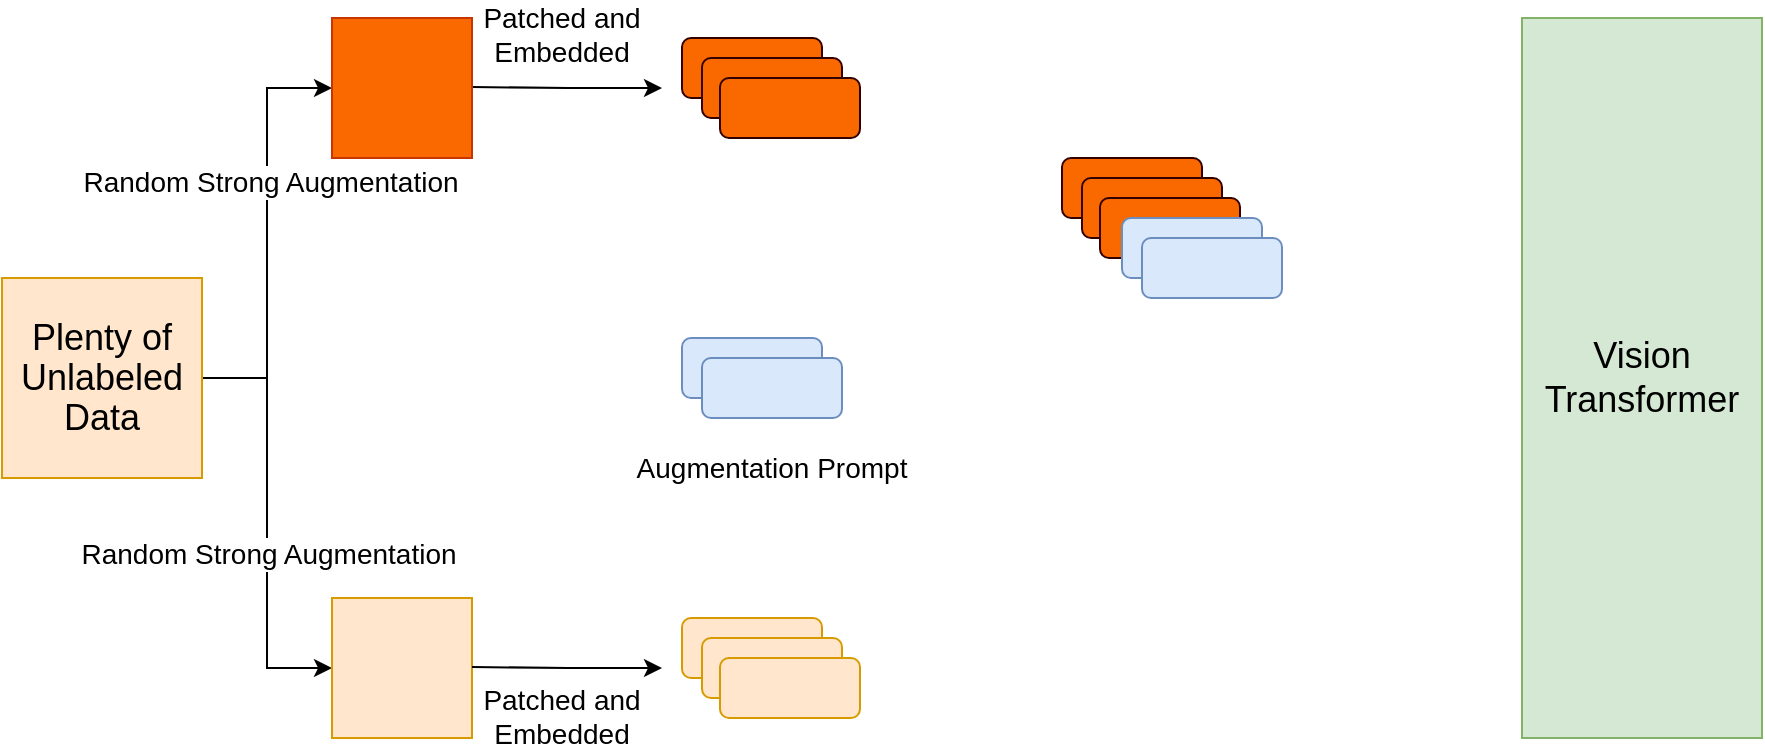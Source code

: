 <mxfile version="24.7.6">
  <diagram name="第 1 页" id="hbjMxxCAED7JAQasoX7D">
    <mxGraphModel dx="960" dy="631" grid="1" gridSize="10" guides="1" tooltips="1" connect="1" arrows="1" fold="1" page="1" pageScale="1" pageWidth="827" pageHeight="1169" math="0" shadow="0">
      <root>
        <mxCell id="0" />
        <mxCell id="1" parent="0" />
        <mxCell id="-JA800IVU4irEzKhAgy7-30" value="&lt;font face=&quot;Helvetica&quot; style=&quot;font-size: 14px;&quot;&gt;Augmentation Prompt&lt;/font&gt;" style="text;html=1;align=center;verticalAlign=middle;whiteSpace=wrap;rounded=0;" vertex="1" parent="1">
          <mxGeometry x="274.5" y="330" width="240" height="30" as="geometry" />
        </mxCell>
        <mxCell id="-JA800IVU4irEzKhAgy7-36" value="&lt;font style=&quot;font-size: 18px;&quot;&gt;Vision Transformer&lt;/font&gt;" style="rounded=0;whiteSpace=wrap;html=1;fillColor=#d5e8d4;strokeColor=#82b366;" vertex="1" parent="1">
          <mxGeometry x="770" y="120" width="120" height="360" as="geometry" />
        </mxCell>
        <mxCell id="-JA800IVU4irEzKhAgy7-44" style="edgeStyle=orthogonalEdgeStyle;rounded=0;orthogonalLoop=1;jettySize=auto;html=1;exitX=1;exitY=0.5;exitDx=0;exitDy=0;entryX=0;entryY=0.5;entryDx=0;entryDy=0;" edge="1" parent="1" source="-JA800IVU4irEzKhAgy7-37" target="-JA800IVU4irEzKhAgy7-40">
          <mxGeometry relative="1" as="geometry" />
        </mxCell>
        <mxCell id="-JA800IVU4irEzKhAgy7-46" value="&lt;font style=&quot;font-size: 14px;&quot;&gt;Random Strong Augmentation&lt;/font&gt;" style="edgeLabel;html=1;align=center;verticalAlign=middle;resizable=0;points=[];" vertex="1" connectable="0" parent="-JA800IVU4irEzKhAgy7-44">
          <mxGeometry x="0.245" relative="1" as="geometry">
            <mxPoint x="1" as="offset" />
          </mxGeometry>
        </mxCell>
        <mxCell id="-JA800IVU4irEzKhAgy7-45" style="edgeStyle=orthogonalEdgeStyle;rounded=0;orthogonalLoop=1;jettySize=auto;html=1;exitX=1;exitY=0.5;exitDx=0;exitDy=0;entryX=0;entryY=0.5;entryDx=0;entryDy=0;" edge="1" parent="1" source="-JA800IVU4irEzKhAgy7-37" target="-JA800IVU4irEzKhAgy7-39">
          <mxGeometry relative="1" as="geometry" />
        </mxCell>
        <mxCell id="-JA800IVU4irEzKhAgy7-47" value="&lt;font style=&quot;font-size: 14px;&quot;&gt;Random Strong Augmentation&lt;/font&gt;" style="edgeLabel;html=1;align=center;verticalAlign=middle;resizable=0;points=[];" vertex="1" connectable="0" parent="-JA800IVU4irEzKhAgy7-45">
          <mxGeometry x="-0.073" relative="1" as="geometry">
            <mxPoint y="23" as="offset" />
          </mxGeometry>
        </mxCell>
        <mxCell id="-JA800IVU4irEzKhAgy7-37" value="&lt;p style=&quot;line-height: 150%;&quot;&gt;&lt;font style=&quot;font-size: 18px;&quot;&gt;Plenty of Unlabeled Data&lt;/font&gt;&lt;/p&gt;" style="whiteSpace=wrap;html=1;aspect=fixed;fillColor=#ffe6cc;strokeColor=#d79b00;flipV=0;" vertex="1" parent="1">
          <mxGeometry x="10" y="250" width="100" height="100" as="geometry" />
        </mxCell>
        <mxCell id="-JA800IVU4irEzKhAgy7-39" value="" style="whiteSpace=wrap;html=1;aspect=fixed;fillColor=#ffe6cc;strokeColor=#d79b00;flipV=0;" vertex="1" parent="1">
          <mxGeometry x="175" y="410" width="70" height="70" as="geometry" />
        </mxCell>
        <mxCell id="-JA800IVU4irEzKhAgy7-51" style="edgeStyle=orthogonalEdgeStyle;rounded=0;orthogonalLoop=1;jettySize=auto;html=1;exitX=1;exitY=0.5;exitDx=0;exitDy=0;" edge="1" parent="1">
          <mxGeometry relative="1" as="geometry">
            <mxPoint x="340" y="155" as="targetPoint" />
            <mxPoint x="245" y="154.5" as="sourcePoint" />
          </mxGeometry>
        </mxCell>
        <mxCell id="-JA800IVU4irEzKhAgy7-40" value="" style="whiteSpace=wrap;html=1;aspect=fixed;fillColor=#fa6800;strokeColor=#C73500;flipV=0;fontColor=#000000;" vertex="1" parent="1">
          <mxGeometry x="175" y="120" width="70" height="70" as="geometry" />
        </mxCell>
        <mxCell id="-JA800IVU4irEzKhAgy7-53" value="&lt;font style=&quot;font-size: 14px;&quot;&gt;Patched and Embedded&lt;/font&gt;" style="text;html=1;align=center;verticalAlign=middle;whiteSpace=wrap;rounded=0;" vertex="1" parent="1">
          <mxGeometry x="245" y="113" width="90" height="30" as="geometry" />
        </mxCell>
        <mxCell id="-JA800IVU4irEzKhAgy7-54" style="edgeStyle=orthogonalEdgeStyle;rounded=0;orthogonalLoop=1;jettySize=auto;html=1;exitX=1;exitY=0.5;exitDx=0;exitDy=0;" edge="1" parent="1">
          <mxGeometry relative="1" as="geometry">
            <mxPoint x="340" y="445" as="targetPoint" />
            <mxPoint x="245" y="444.5" as="sourcePoint" />
          </mxGeometry>
        </mxCell>
        <mxCell id="-JA800IVU4irEzKhAgy7-58" value="&lt;font style=&quot;font-size: 14px;&quot;&gt;Patched and Embedded&lt;/font&gt;" style="text;html=1;align=center;verticalAlign=middle;whiteSpace=wrap;rounded=0;" vertex="1" parent="1">
          <mxGeometry x="245" y="454" width="90" height="30" as="geometry" />
        </mxCell>
        <mxCell id="-JA800IVU4irEzKhAgy7-61" value="" style="group" vertex="1" connectable="0" parent="1">
          <mxGeometry x="350" y="130" width="89" height="50" as="geometry" />
        </mxCell>
        <mxCell id="-JA800IVU4irEzKhAgy7-48" value="" style="rounded=1;whiteSpace=wrap;html=1;fillColor=#fa6800;strokeColor=#330000;fontColor=#000000;" vertex="1" parent="-JA800IVU4irEzKhAgy7-61">
          <mxGeometry width="70" height="30" as="geometry" />
        </mxCell>
        <mxCell id="-JA800IVU4irEzKhAgy7-49" value="" style="rounded=1;whiteSpace=wrap;html=1;fillColor=#fa6800;strokeColor=#330000;fontColor=#000000;" vertex="1" parent="-JA800IVU4irEzKhAgy7-61">
          <mxGeometry x="10" y="10" width="70" height="30" as="geometry" />
        </mxCell>
        <mxCell id="-JA800IVU4irEzKhAgy7-50" value="" style="rounded=1;whiteSpace=wrap;html=1;fillColor=#fa6800;strokeColor=#330000;fontColor=#000000;" vertex="1" parent="-JA800IVU4irEzKhAgy7-61">
          <mxGeometry x="19" y="20" width="70" height="30" as="geometry" />
        </mxCell>
        <mxCell id="-JA800IVU4irEzKhAgy7-62" value="" style="group" vertex="1" connectable="0" parent="1">
          <mxGeometry x="350" y="280" width="90" height="50" as="geometry" />
        </mxCell>
        <mxCell id="-JA800IVU4irEzKhAgy7-35" value="" style="rounded=1;whiteSpace=wrap;html=1;fillColor=#dae8fc;strokeColor=#6c8ebf;" vertex="1" parent="-JA800IVU4irEzKhAgy7-62">
          <mxGeometry width="70" height="30" as="geometry" />
        </mxCell>
        <mxCell id="-JA800IVU4irEzKhAgy7-59" value="" style="rounded=1;whiteSpace=wrap;html=1;fillColor=#dae8fc;strokeColor=#6c8ebf;" vertex="1" parent="-JA800IVU4irEzKhAgy7-62">
          <mxGeometry x="10" y="10" width="70" height="30" as="geometry" />
        </mxCell>
        <mxCell id="-JA800IVU4irEzKhAgy7-63" value="" style="group" vertex="1" connectable="0" parent="1">
          <mxGeometry x="350" y="420" width="89" height="50" as="geometry" />
        </mxCell>
        <mxCell id="-JA800IVU4irEzKhAgy7-55" value="" style="rounded=1;whiteSpace=wrap;html=1;fillColor=#ffe6cc;strokeColor=#d79b00;" vertex="1" parent="-JA800IVU4irEzKhAgy7-63">
          <mxGeometry width="70" height="30" as="geometry" />
        </mxCell>
        <mxCell id="-JA800IVU4irEzKhAgy7-56" value="" style="rounded=1;whiteSpace=wrap;html=1;fillColor=#ffe6cc;strokeColor=#d79b00;" vertex="1" parent="-JA800IVU4irEzKhAgy7-63">
          <mxGeometry x="10" y="10" width="70" height="30" as="geometry" />
        </mxCell>
        <mxCell id="-JA800IVU4irEzKhAgy7-57" value="" style="rounded=1;whiteSpace=wrap;html=1;fillColor=#ffe6cc;strokeColor=#d79b00;" vertex="1" parent="-JA800IVU4irEzKhAgy7-63">
          <mxGeometry x="19" y="20" width="70" height="30" as="geometry" />
        </mxCell>
        <mxCell id="-JA800IVU4irEzKhAgy7-73" style="edgeStyle=orthogonalEdgeStyle;rounded=0;orthogonalLoop=1;jettySize=auto;html=1;exitX=0.5;exitY=1;exitDx=0;exitDy=0;" edge="1" parent="1" source="-JA800IVU4irEzKhAgy7-30" target="-JA800IVU4irEzKhAgy7-30">
          <mxGeometry relative="1" as="geometry" />
        </mxCell>
        <mxCell id="-JA800IVU4irEzKhAgy7-77" value="" style="group" vertex="1" connectable="0" parent="1">
          <mxGeometry x="540" y="190" width="120" height="80" as="geometry" />
        </mxCell>
        <mxCell id="-JA800IVU4irEzKhAgy7-69" value="" style="group" vertex="1" connectable="0" parent="-JA800IVU4irEzKhAgy7-77">
          <mxGeometry width="89" height="50" as="geometry" />
        </mxCell>
        <mxCell id="-JA800IVU4irEzKhAgy7-70" value="" style="rounded=1;whiteSpace=wrap;html=1;fillColor=#fa6800;strokeColor=#330000;fontColor=#000000;" vertex="1" parent="-JA800IVU4irEzKhAgy7-69">
          <mxGeometry width="70" height="30" as="geometry" />
        </mxCell>
        <mxCell id="-JA800IVU4irEzKhAgy7-71" value="" style="rounded=1;whiteSpace=wrap;html=1;fillColor=#fa6800;strokeColor=#330000;fontColor=#000000;" vertex="1" parent="-JA800IVU4irEzKhAgy7-69">
          <mxGeometry x="10" y="10" width="70" height="30" as="geometry" />
        </mxCell>
        <mxCell id="-JA800IVU4irEzKhAgy7-72" value="" style="rounded=1;whiteSpace=wrap;html=1;fillColor=#fa6800;strokeColor=#330000;fontColor=#000000;" vertex="1" parent="-JA800IVU4irEzKhAgy7-69">
          <mxGeometry x="19" y="20" width="70" height="30" as="geometry" />
        </mxCell>
        <mxCell id="-JA800IVU4irEzKhAgy7-74" value="" style="group" vertex="1" connectable="0" parent="-JA800IVU4irEzKhAgy7-77">
          <mxGeometry x="30" y="30" width="90" height="50" as="geometry" />
        </mxCell>
        <mxCell id="-JA800IVU4irEzKhAgy7-75" value="" style="rounded=1;whiteSpace=wrap;html=1;fillColor=#dae8fc;strokeColor=#6c8ebf;" vertex="1" parent="-JA800IVU4irEzKhAgy7-74">
          <mxGeometry width="70" height="30" as="geometry" />
        </mxCell>
        <mxCell id="-JA800IVU4irEzKhAgy7-76" value="" style="rounded=1;whiteSpace=wrap;html=1;fillColor=#dae8fc;strokeColor=#6c8ebf;" vertex="1" parent="-JA800IVU4irEzKhAgy7-74">
          <mxGeometry x="10" y="10" width="70" height="30" as="geometry" />
        </mxCell>
      </root>
    </mxGraphModel>
  </diagram>
</mxfile>
